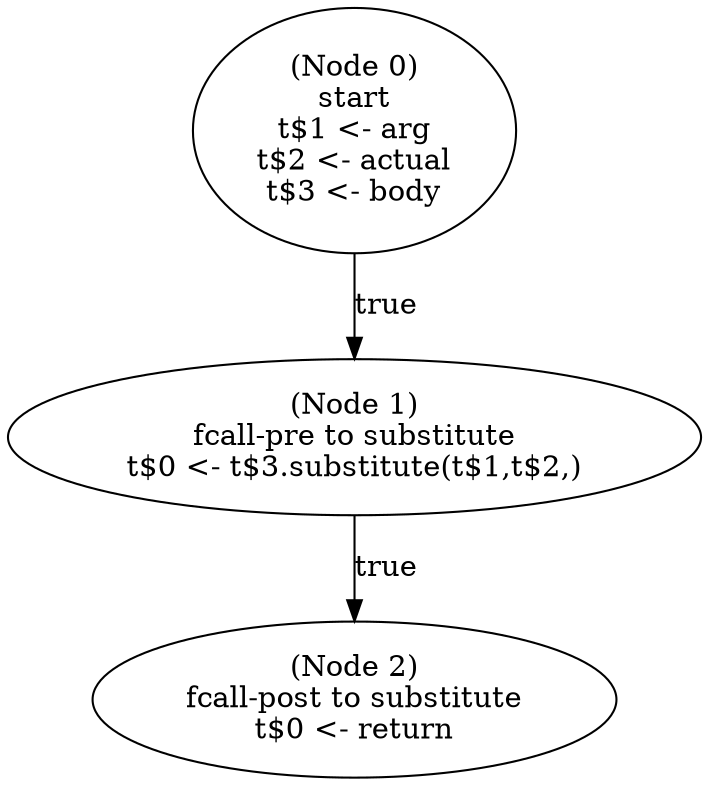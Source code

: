 digraph apply_post {
  n0 [label="(Node 0)\nstart\nt$1 <- arg\nt$2 <- actual\nt$3 <- body\n"];
 n0 -> n1 [label="true"];
  n1 [label="(Node 1)\nfcall-pre to substitute\nt$0 <- t$3.substitute(t$1,t$2,)\n"];
 n1 -> n2 [label="true"];
  n2 [label="(Node 2)\nfcall-post to substitute\nt$0 <- return\n"];
}
